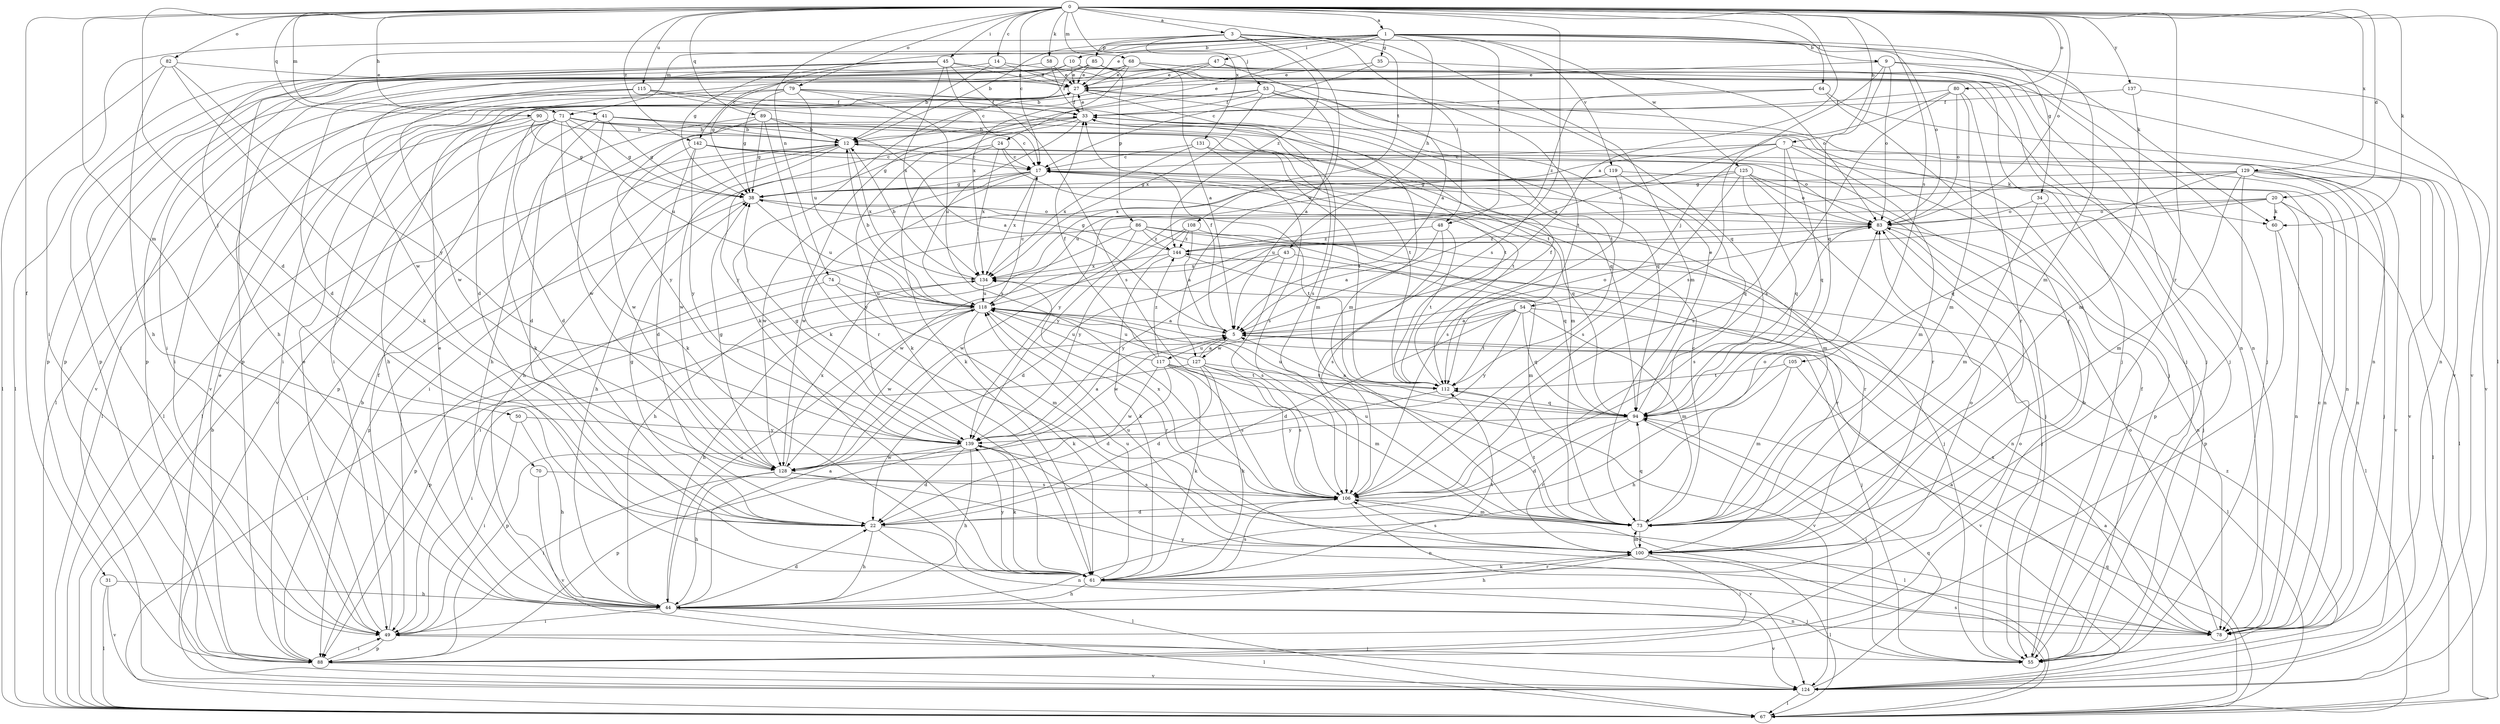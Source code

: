 strict digraph  {
0;
1;
3;
5;
7;
9;
10;
12;
14;
17;
20;
22;
24;
27;
31;
33;
34;
35;
38;
41;
43;
44;
45;
47;
48;
49;
50;
53;
54;
55;
58;
60;
61;
64;
67;
68;
70;
71;
73;
74;
78;
79;
80;
82;
83;
85;
86;
88;
89;
90;
94;
100;
105;
106;
108;
112;
115;
117;
118;
119;
124;
125;
127;
128;
129;
131;
134;
137;
139;
142;
144;
0 -> 1  [label=a];
0 -> 3  [label=a];
0 -> 5  [label=a];
0 -> 7  [label=b];
0 -> 14  [label=c];
0 -> 17  [label=c];
0 -> 20  [label=d];
0 -> 22  [label=d];
0 -> 31  [label=f];
0 -> 41  [label=h];
0 -> 45  [label=i];
0 -> 58  [label=k];
0 -> 60  [label=k];
0 -> 64  [label=l];
0 -> 67  [label=l];
0 -> 68  [label=m];
0 -> 70  [label=m];
0 -> 71  [label=m];
0 -> 74  [label=n];
0 -> 79  [label=o];
0 -> 80  [label=o];
0 -> 82  [label=o];
0 -> 83  [label=o];
0 -> 89  [label=q];
0 -> 90  [label=q];
0 -> 100  [label=r];
0 -> 105  [label=s];
0 -> 106  [label=s];
0 -> 108  [label=t];
0 -> 115  [label=u];
0 -> 129  [label=x];
0 -> 131  [label=x];
0 -> 137  [label=y];
0 -> 142  [label=z];
1 -> 9  [label=b];
1 -> 10  [label=b];
1 -> 24  [label=e];
1 -> 27  [label=e];
1 -> 34  [label=g];
1 -> 35  [label=g];
1 -> 38  [label=g];
1 -> 43  [label=h];
1 -> 47  [label=i];
1 -> 48  [label=i];
1 -> 50  [label=j];
1 -> 71  [label=m];
1 -> 73  [label=m];
1 -> 83  [label=o];
1 -> 119  [label=v];
1 -> 125  [label=w];
3 -> 12  [label=b];
3 -> 48  [label=i];
3 -> 49  [label=i];
3 -> 53  [label=j];
3 -> 60  [label=k];
3 -> 73  [label=m];
3 -> 85  [label=p];
3 -> 127  [label=w];
3 -> 144  [label=z];
5 -> 33  [label=f];
5 -> 83  [label=o];
5 -> 117  [label=u];
5 -> 127  [label=w];
7 -> 17  [label=c];
7 -> 54  [label=j];
7 -> 73  [label=m];
7 -> 94  [label=q];
7 -> 106  [label=s];
7 -> 124  [label=v];
7 -> 134  [label=x];
9 -> 27  [label=e];
9 -> 55  [label=j];
9 -> 83  [label=o];
9 -> 94  [label=q];
9 -> 106  [label=s];
9 -> 124  [label=v];
10 -> 27  [label=e];
10 -> 49  [label=i];
10 -> 86  [label=p];
10 -> 88  [label=p];
10 -> 124  [label=v];
10 -> 142  [label=c];
12 -> 17  [label=c];
12 -> 44  [label=h];
12 -> 49  [label=i];
12 -> 60  [label=k];
12 -> 128  [label=w];
12 -> 134  [label=x];
14 -> 12  [label=b];
14 -> 27  [label=e];
14 -> 49  [label=i];
14 -> 55  [label=j];
17 -> 38  [label=g];
17 -> 44  [label=h];
17 -> 73  [label=m];
17 -> 94  [label=q];
17 -> 128  [label=w];
17 -> 134  [label=x];
17 -> 139  [label=y];
20 -> 60  [label=k];
20 -> 67  [label=l];
20 -> 78  [label=n];
20 -> 83  [label=o];
20 -> 118  [label=u];
20 -> 139  [label=y];
22 -> 38  [label=g];
22 -> 44  [label=h];
22 -> 67  [label=l];
22 -> 78  [label=n];
24 -> 17  [label=c];
24 -> 38  [label=g];
24 -> 61  [label=k];
24 -> 112  [label=t];
24 -> 134  [label=x];
27 -> 33  [label=f];
27 -> 49  [label=i];
27 -> 78  [label=n];
27 -> 106  [label=s];
31 -> 44  [label=h];
31 -> 67  [label=l];
31 -> 124  [label=v];
33 -> 12  [label=b];
33 -> 27  [label=e];
33 -> 61  [label=k];
33 -> 94  [label=q];
33 -> 112  [label=t];
33 -> 118  [label=u];
33 -> 139  [label=y];
34 -> 55  [label=j];
34 -> 73  [label=m];
34 -> 83  [label=o];
35 -> 17  [label=c];
35 -> 27  [label=e];
35 -> 83  [label=o];
38 -> 83  [label=o];
38 -> 88  [label=p];
38 -> 112  [label=t];
38 -> 118  [label=u];
41 -> 5  [label=a];
41 -> 12  [label=b];
41 -> 22  [label=d];
41 -> 38  [label=g];
41 -> 67  [label=l];
41 -> 73  [label=m];
41 -> 128  [label=w];
43 -> 100  [label=r];
43 -> 106  [label=s];
43 -> 134  [label=x];
43 -> 139  [label=y];
44 -> 5  [label=a];
44 -> 22  [label=d];
44 -> 27  [label=e];
44 -> 49  [label=i];
44 -> 67  [label=l];
44 -> 78  [label=n];
44 -> 118  [label=u];
44 -> 124  [label=v];
45 -> 17  [label=c];
45 -> 27  [label=e];
45 -> 38  [label=g];
45 -> 44  [label=h];
45 -> 67  [label=l];
45 -> 78  [label=n];
45 -> 88  [label=p];
45 -> 106  [label=s];
45 -> 134  [label=x];
47 -> 5  [label=a];
47 -> 12  [label=b];
47 -> 22  [label=d];
47 -> 27  [label=e];
47 -> 55  [label=j];
48 -> 5  [label=a];
48 -> 106  [label=s];
48 -> 112  [label=t];
48 -> 144  [label=z];
49 -> 27  [label=e];
49 -> 33  [label=f];
49 -> 55  [label=j];
49 -> 88  [label=p];
50 -> 44  [label=h];
50 -> 49  [label=i];
50 -> 139  [label=y];
53 -> 5  [label=a];
53 -> 33  [label=f];
53 -> 49  [label=i];
53 -> 55  [label=j];
53 -> 61  [label=k];
53 -> 112  [label=t];
53 -> 134  [label=x];
54 -> 5  [label=a];
54 -> 22  [label=d];
54 -> 67  [label=l];
54 -> 73  [label=m];
54 -> 94  [label=q];
54 -> 112  [label=t];
54 -> 128  [label=w];
54 -> 139  [label=y];
55 -> 12  [label=b];
55 -> 33  [label=f];
58 -> 27  [label=e];
58 -> 33  [label=f];
58 -> 88  [label=p];
60 -> 67  [label=l];
60 -> 88  [label=p];
61 -> 44  [label=h];
61 -> 55  [label=j];
61 -> 83  [label=o];
61 -> 100  [label=r];
61 -> 106  [label=s];
61 -> 112  [label=t];
61 -> 118  [label=u];
61 -> 139  [label=y];
64 -> 33  [label=f];
64 -> 78  [label=n];
64 -> 100  [label=r];
64 -> 144  [label=z];
67 -> 5  [label=a];
67 -> 12  [label=b];
67 -> 94  [label=q];
67 -> 106  [label=s];
68 -> 27  [label=e];
68 -> 55  [label=j];
68 -> 78  [label=n];
68 -> 88  [label=p];
68 -> 112  [label=t];
68 -> 128  [label=w];
68 -> 134  [label=x];
70 -> 106  [label=s];
70 -> 124  [label=v];
71 -> 12  [label=b];
71 -> 22  [label=d];
71 -> 38  [label=g];
71 -> 61  [label=k];
71 -> 67  [label=l];
71 -> 88  [label=p];
71 -> 94  [label=q];
71 -> 112  [label=t];
71 -> 118  [label=u];
71 -> 124  [label=v];
73 -> 17  [label=c];
73 -> 94  [label=q];
73 -> 100  [label=r];
73 -> 112  [label=t];
73 -> 118  [label=u];
74 -> 73  [label=m];
74 -> 88  [label=p];
74 -> 118  [label=u];
78 -> 5  [label=a];
78 -> 17  [label=c];
78 -> 83  [label=o];
78 -> 134  [label=x];
78 -> 139  [label=y];
79 -> 33  [label=f];
79 -> 38  [label=g];
79 -> 67  [label=l];
79 -> 73  [label=m];
79 -> 106  [label=s];
79 -> 118  [label=u];
79 -> 124  [label=v];
80 -> 5  [label=a];
80 -> 33  [label=f];
80 -> 73  [label=m];
80 -> 83  [label=o];
80 -> 100  [label=r];
80 -> 106  [label=s];
82 -> 27  [label=e];
82 -> 44  [label=h];
82 -> 61  [label=k];
82 -> 67  [label=l];
82 -> 139  [label=y];
83 -> 17  [label=c];
83 -> 22  [label=d];
83 -> 55  [label=j];
83 -> 78  [label=n];
83 -> 106  [label=s];
83 -> 144  [label=z];
85 -> 5  [label=a];
85 -> 22  [label=d];
85 -> 27  [label=e];
85 -> 55  [label=j];
85 -> 61  [label=k];
85 -> 88  [label=p];
85 -> 94  [label=q];
86 -> 44  [label=h];
86 -> 49  [label=i];
86 -> 55  [label=j];
86 -> 73  [label=m];
86 -> 94  [label=q];
86 -> 128  [label=w];
86 -> 144  [label=z];
88 -> 12  [label=b];
88 -> 27  [label=e];
88 -> 49  [label=i];
88 -> 83  [label=o];
88 -> 124  [label=v];
89 -> 12  [label=b];
89 -> 17  [label=c];
89 -> 38  [label=g];
89 -> 44  [label=h];
89 -> 100  [label=r];
89 -> 139  [label=y];
90 -> 12  [label=b];
90 -> 38  [label=g];
90 -> 44  [label=h];
90 -> 61  [label=k];
90 -> 67  [label=l];
94 -> 5  [label=a];
94 -> 22  [label=d];
94 -> 27  [label=e];
94 -> 55  [label=j];
94 -> 100  [label=r];
94 -> 118  [label=u];
94 -> 139  [label=y];
100 -> 44  [label=h];
100 -> 49  [label=i];
100 -> 61  [label=k];
100 -> 67  [label=l];
100 -> 73  [label=m];
100 -> 106  [label=s];
100 -> 118  [label=u];
105 -> 44  [label=h];
105 -> 73  [label=m];
105 -> 112  [label=t];
105 -> 124  [label=v];
106 -> 22  [label=d];
106 -> 73  [label=m];
106 -> 83  [label=o];
106 -> 124  [label=v];
106 -> 134  [label=x];
108 -> 5  [label=a];
108 -> 100  [label=r];
108 -> 128  [label=w];
108 -> 139  [label=y];
108 -> 144  [label=z];
112 -> 33  [label=f];
112 -> 88  [label=p];
112 -> 94  [label=q];
115 -> 33  [label=f];
115 -> 49  [label=i];
115 -> 73  [label=m];
115 -> 112  [label=t];
115 -> 124  [label=v];
115 -> 128  [label=w];
117 -> 22  [label=d];
117 -> 33  [label=f];
117 -> 61  [label=k];
117 -> 106  [label=s];
117 -> 112  [label=t];
117 -> 118  [label=u];
117 -> 124  [label=v];
117 -> 128  [label=w];
117 -> 144  [label=z];
118 -> 5  [label=a];
118 -> 12  [label=b];
118 -> 17  [label=c];
118 -> 44  [label=h];
118 -> 55  [label=j];
118 -> 61  [label=k];
118 -> 88  [label=p];
118 -> 100  [label=r];
118 -> 128  [label=w];
119 -> 38  [label=g];
119 -> 78  [label=n];
119 -> 94  [label=q];
119 -> 106  [label=s];
119 -> 118  [label=u];
124 -> 67  [label=l];
124 -> 94  [label=q];
124 -> 144  [label=z];
125 -> 38  [label=g];
125 -> 55  [label=j];
125 -> 83  [label=o];
125 -> 94  [label=q];
125 -> 100  [label=r];
125 -> 106  [label=s];
125 -> 128  [label=w];
127 -> 5  [label=a];
127 -> 22  [label=d];
127 -> 49  [label=i];
127 -> 61  [label=k];
127 -> 73  [label=m];
127 -> 106  [label=s];
127 -> 112  [label=t];
127 -> 118  [label=u];
128 -> 38  [label=g];
128 -> 44  [label=h];
128 -> 49  [label=i];
128 -> 78  [label=n];
128 -> 106  [label=s];
128 -> 134  [label=x];
129 -> 38  [label=g];
129 -> 55  [label=j];
129 -> 67  [label=l];
129 -> 73  [label=m];
129 -> 78  [label=n];
129 -> 88  [label=p];
129 -> 94  [label=q];
129 -> 124  [label=v];
129 -> 139  [label=y];
131 -> 17  [label=c];
131 -> 106  [label=s];
131 -> 112  [label=t];
131 -> 134  [label=x];
134 -> 12  [label=b];
134 -> 67  [label=l];
134 -> 118  [label=u];
137 -> 33  [label=f];
137 -> 73  [label=m];
137 -> 124  [label=v];
139 -> 5  [label=a];
139 -> 22  [label=d];
139 -> 38  [label=g];
139 -> 44  [label=h];
139 -> 61  [label=k];
139 -> 67  [label=l];
139 -> 88  [label=p];
139 -> 128  [label=w];
142 -> 17  [label=c];
142 -> 22  [label=d];
142 -> 78  [label=n];
142 -> 83  [label=o];
142 -> 128  [label=w];
142 -> 139  [label=y];
144 -> 38  [label=g];
144 -> 61  [label=k];
144 -> 78  [label=n];
144 -> 134  [label=x];
}
